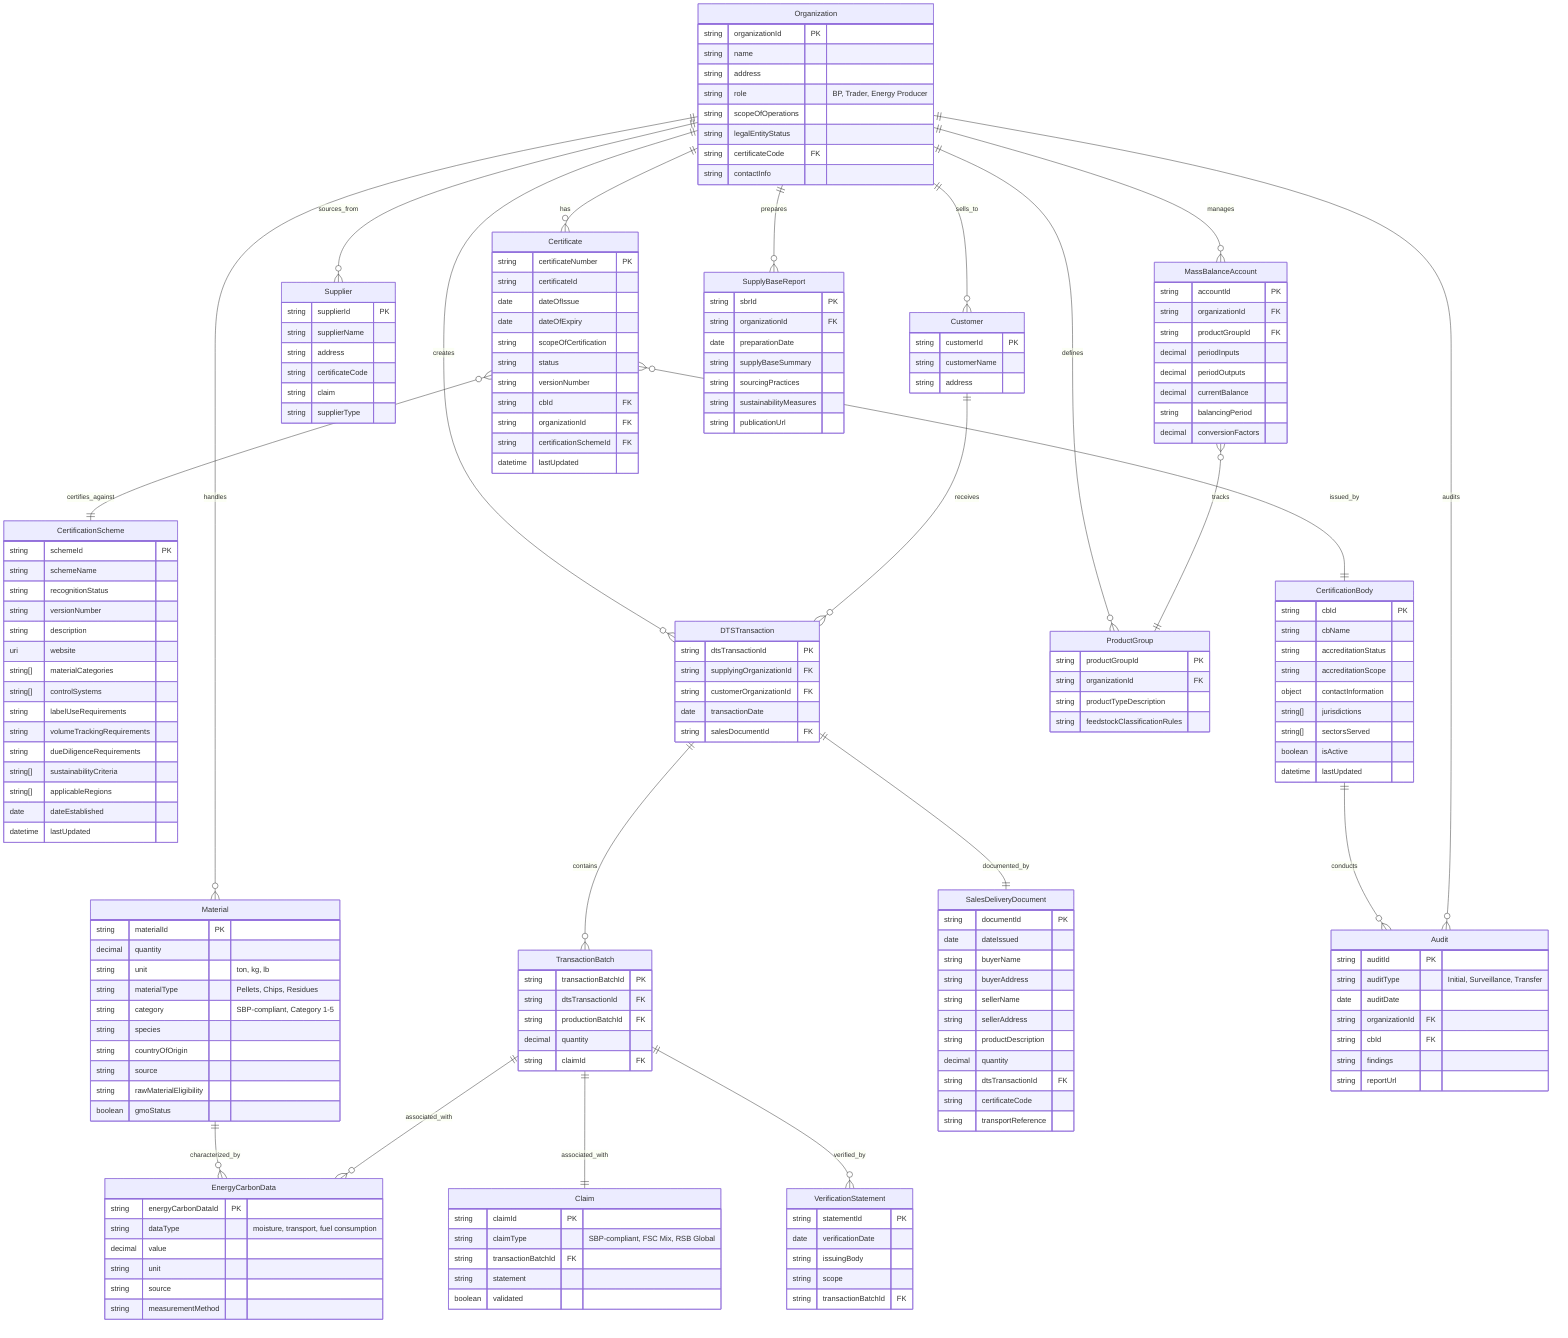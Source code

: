 erDiagram
    %% BOOST Core Biomass Chain of Custody ERD
    %% Focused model with essential entities for practical implementation
    %% For comprehensive model with risk management, see boost_erd_comprehensive.mermaid
    
    %% Core Organizations and Certification
    Organization {
        string organizationId PK
        string name
        string address
        string role "BP, Trader, Energy Producer"
        string scopeOfOperations
        string legalEntityStatus
        string certificateCode FK
        string contactInfo
    }
    
    CertificationScheme {
        string schemeId PK
        string schemeName
        string recognitionStatus
        string versionNumber
        string description
        uri website
        string[] materialCategories
        string[] controlSystems
        string labelUseRequirements
        string volumeTrackingRequirements
        string dueDiligenceRequirements
        string[] sustainabilityCriteria
        string[] applicableRegions
        date dateEstablished
        datetime lastUpdated
    }
    
    Certificate {
        string certificateNumber PK
        string certificateId
        date dateOfIssue
        date dateOfExpiry
        string scopeOfCertification
        string status
        string versionNumber
        string cbId FK
        string organizationId FK
        string certificationSchemeId FK
        datetime lastUpdated
    }
    
    CertificationBody {
        string cbId PK
        string cbName
        string accreditationStatus
        string accreditationScope
        object contactInformation
        string[] jurisdictions
        string[] sectorsServed
        boolean isActive
        datetime lastUpdated
    }
    
    %% Material and Supply Chain
    Material {
        string materialId PK
        decimal quantity
        string unit "ton, kg, lb"
        string materialType "Pellets, Chips, Residues"
        string category "SBP-compliant, Category 1-5"
        string species
        string countryOfOrigin
        string source
        string rawMaterialEligibility
        boolean gmoStatus
    }
    
    Supplier {
        string supplierId PK
        string supplierName
        string address
        string certificateCode
        string claim
        string supplierType
    }
    
    Customer {
        string customerId PK
        string customerName
        string address
    }
    
    %% Transaction Management
    DTSTransaction {
        string dtsTransactionId PK
        string supplyingOrganizationId FK
        string customerOrganizationId FK
        date transactionDate
        string salesDocumentId FK
    }
    
    TransactionBatch {
        string transactionBatchId PK
        string dtsTransactionId FK
        string productionBatchId FK
        decimal quantity
        string claimId FK
    }
    
    Claim {
        string claimId PK
        string claimType "SBP-compliant, FSC Mix, RSB Global"
        string transactionBatchId FK
        string statement
        boolean validated
    }
    
    SalesDeliveryDocument {
        string documentId PK
        date dateIssued
        string buyerName
        string buyerAddress
        string sellerName
        string sellerAddress
        string productDescription
        decimal quantity
        string dtsTransactionId FK
        string certificateCode
        string transportReference
    }
    
    %% Mass Balance and Product Management
    MassBalanceAccount {
        string accountId PK
        string organizationId FK
        string productGroupId FK
        decimal periodInputs
        decimal periodOutputs
        decimal currentBalance
        string balancingPeriod
        decimal conversionFactors
    }
    
    ProductGroup {
        string productGroupId PK
        string organizationId FK
        string productTypeDescription
        string feedstockClassificationRules
    }
    
    %% Energy and Carbon Data
    EnergyCarbonData {
        string energyCarbonDataId PK
        string dataType "moisture, transport, fuel consumption"
        decimal value
        string unit
        string source
        string measurementMethod
    }
    
    %% Essential Reporting and Compliance
    SupplyBaseReport {
        string sbrId PK
        string organizationId FK
        date preparationDate
        string supplyBaseSummary
        string sourcingPractices
        string sustainabilityMeasures
        string publicationUrl
    }
    
    %% Verification and Compliance
    VerificationStatement {
        string statementId PK
        date verificationDate
        string issuingBody
        string scope
        string transactionBatchId FK
    }
    
    
    %% Audit and Compliance
    Audit {
        string auditId PK
        string auditType "Initial, Surveillance, Transfer"
        date auditDate
        string organizationId FK
        string cbId FK
        string findings
        string reportUrl
    }
    
    
    
    %% Core Relationships
    Organization ||--o{ Certificate : "has"
    Certificate }o--|| CertificationScheme : "certifies_against"
    Certificate }o--|| CertificationBody : "issued_by"
    CertificationBody ||--o{ Audit : "conducts"
    
    %% Supply Chain Relationships
    Organization ||--o{ Material : "handles"
    Organization ||--o{ DTSTransaction : "creates"
    Organization ||--o{ Supplier : "sources_from"
    Organization ||--o{ Customer : "sells_to"
    
    Customer ||--o{ DTSTransaction : "receives"
    
    %% Transaction and Batch Relationships
    DTSTransaction ||--o{ TransactionBatch : "contains"
    DTSTransaction ||--|| SalesDeliveryDocument : "documented_by"
    TransactionBatch ||--|| Claim : "associated_with"
    TransactionBatch ||--o{ VerificationStatement : "verified_by"
    
    %% Mass Balance Relationships
    Organization ||--o{ MassBalanceAccount : "manages"
    Organization ||--o{ ProductGroup : "defines"
    MassBalanceAccount }o--|| ProductGroup : "tracks"
    
    %% Energy and Carbon Relationships
    Material ||--o{ EnergyCarbonData : "characterized_by"
    TransactionBatch ||--o{ EnergyCarbonData : "associated_with"
    
    %% Essential Reporting and Compliance
    Organization ||--o{ SupplyBaseReport : "prepares"
    
    %% Audit Relationships
    Audit }o--|| Organization : "audits"